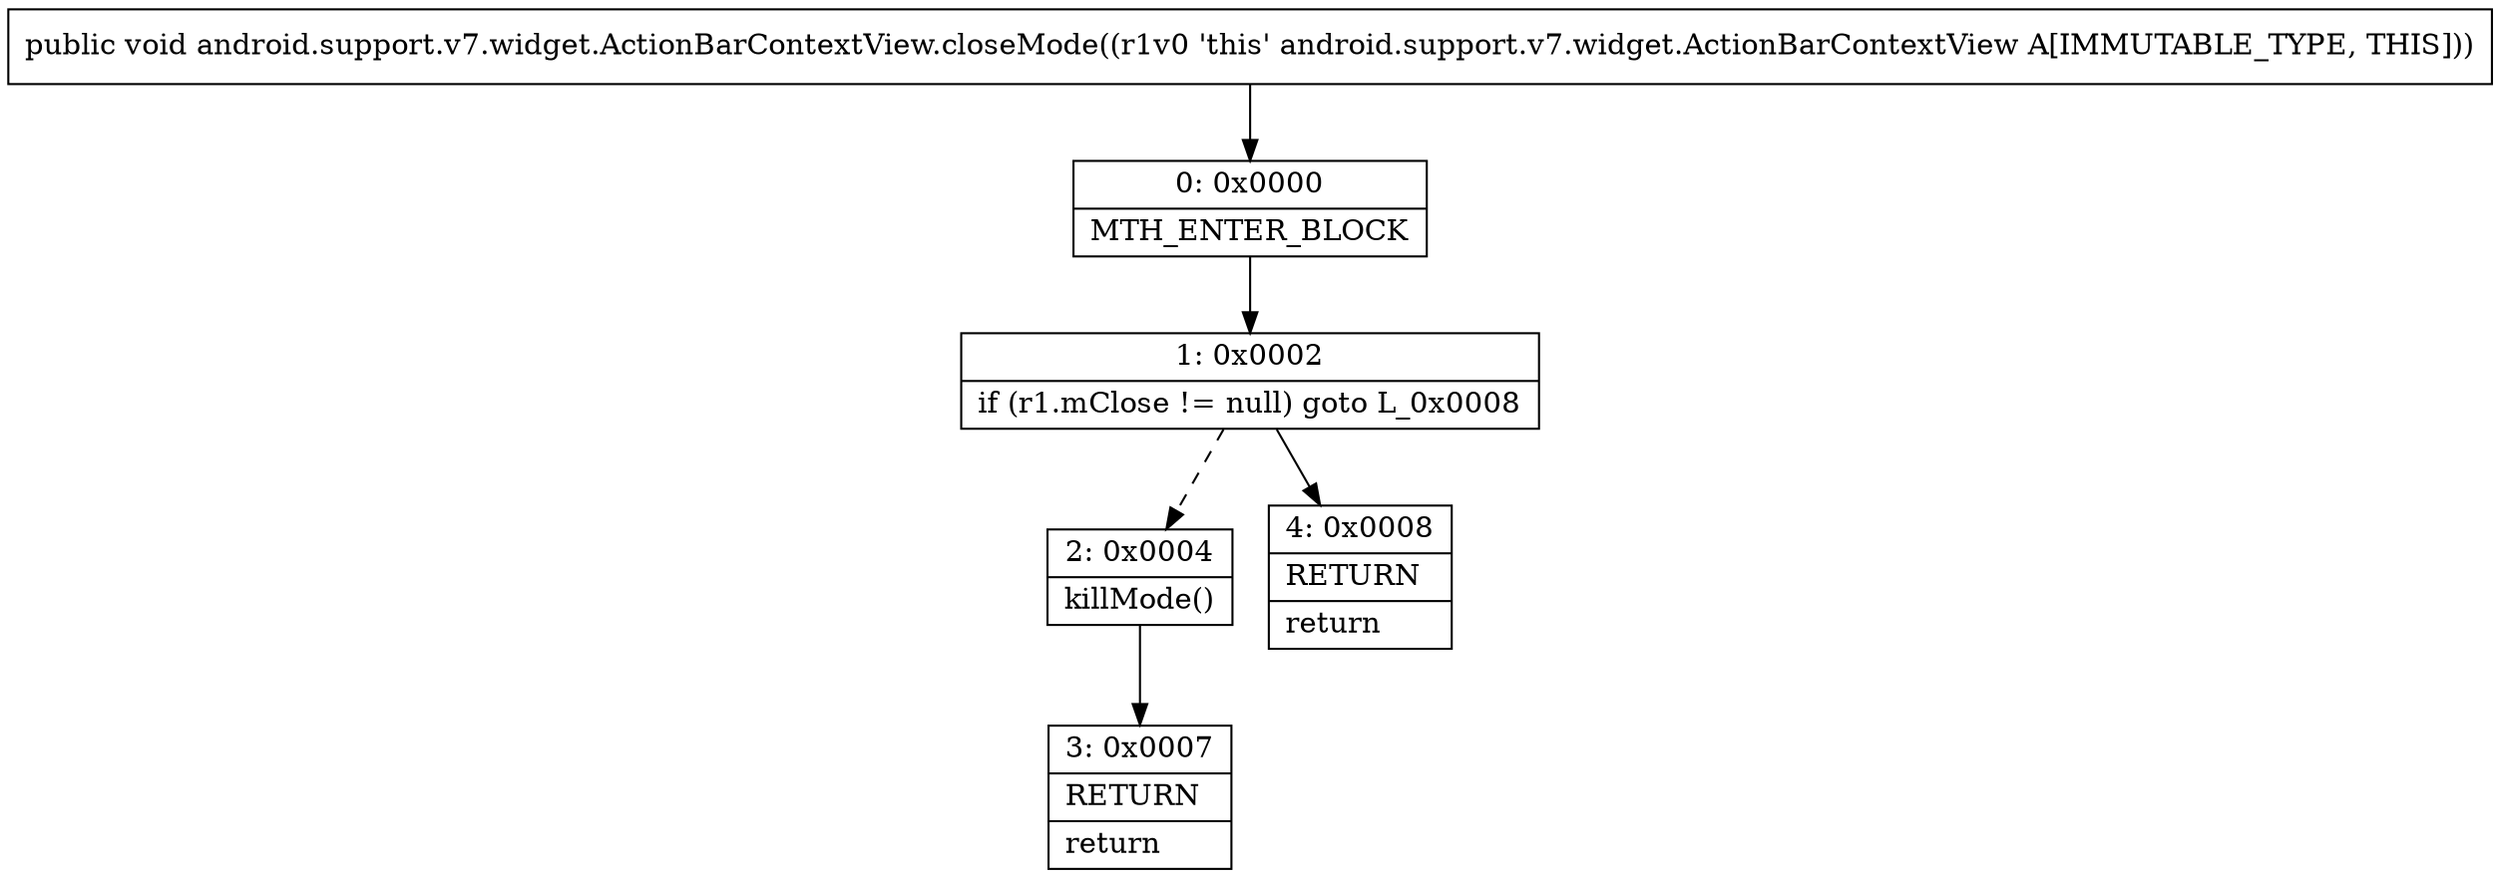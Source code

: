 digraph "CFG forandroid.support.v7.widget.ActionBarContextView.closeMode()V" {
Node_0 [shape=record,label="{0\:\ 0x0000|MTH_ENTER_BLOCK\l}"];
Node_1 [shape=record,label="{1\:\ 0x0002|if (r1.mClose != null) goto L_0x0008\l}"];
Node_2 [shape=record,label="{2\:\ 0x0004|killMode()\l}"];
Node_3 [shape=record,label="{3\:\ 0x0007|RETURN\l|return\l}"];
Node_4 [shape=record,label="{4\:\ 0x0008|RETURN\l|return\l}"];
MethodNode[shape=record,label="{public void android.support.v7.widget.ActionBarContextView.closeMode((r1v0 'this' android.support.v7.widget.ActionBarContextView A[IMMUTABLE_TYPE, THIS])) }"];
MethodNode -> Node_0;
Node_0 -> Node_1;
Node_1 -> Node_2[style=dashed];
Node_1 -> Node_4;
Node_2 -> Node_3;
}

